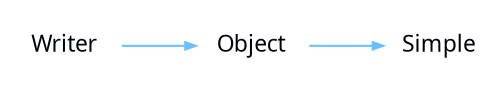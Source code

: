 digraph {
 rankdir = "LR"
 bgcolor = none;
 layout  = dot;
 edge [
   arrowsize = "0.5"
   color     = "#69BFFFFF"
 ]
 dA9uMA2[
   shape    = none
   label    = "Writer"
   margin   = "0.01"
   fontname = "Segoe UI"
   fontsize = "11"
   fontcolor= "#010509FF"
 ]
 WhJuMA2[
   shape    = none
   label    = "Object"
   margin   = "0.01"
   fontname = "Segoe UI"
   fontsize = "11"
   fontcolor= "#010509FF"
 ]
 WQ9uMA2[
   shape    = none
   label    = "Simple"
   margin   = "0.01"
   fontname = "Segoe UI"
   fontsize = "11"
   fontcolor= "#010509FF"
 ]
 WhJuMA2->WQ9uMA2
 dA9uMA2->WhJuMA2
}
